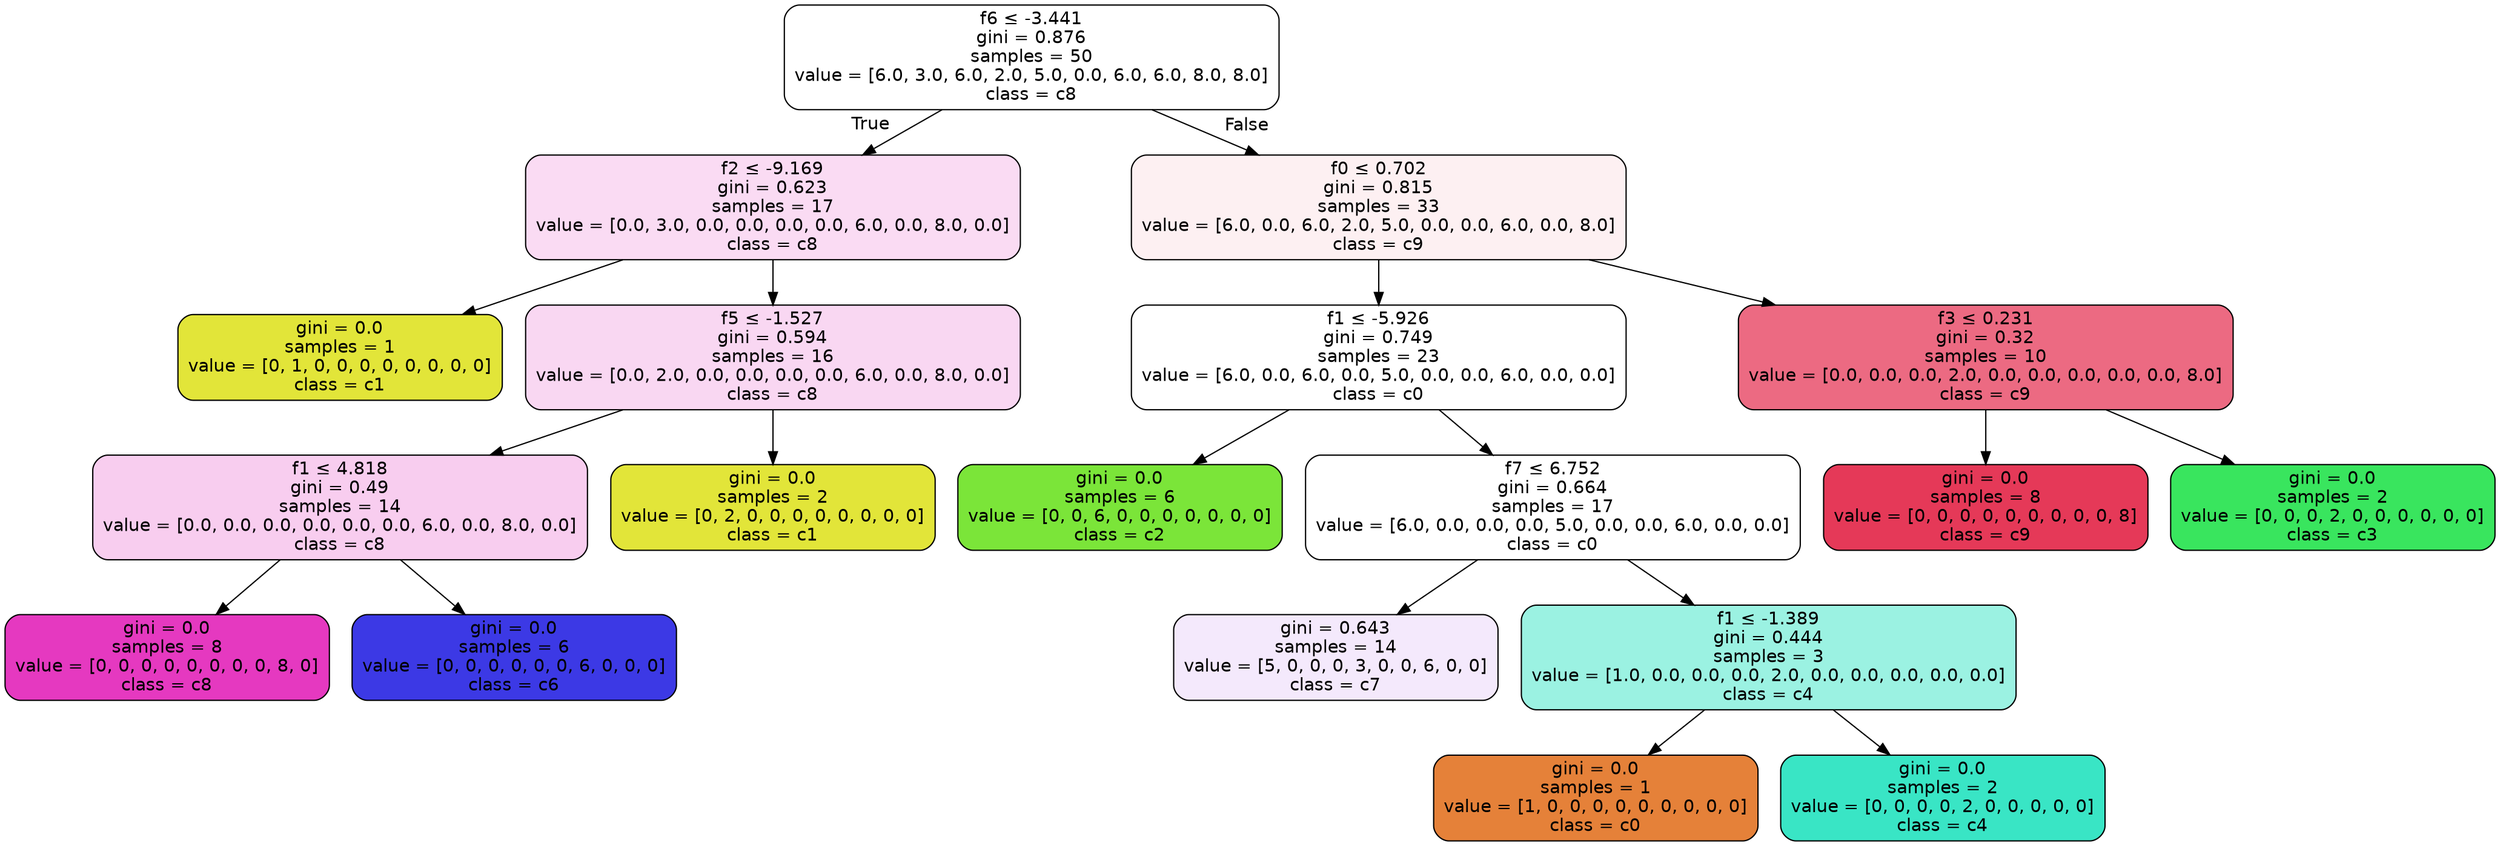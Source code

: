 digraph Tree {
node [shape=box, style="filled, rounded", color="black", fontname=helvetica] ;
edge [fontname=helvetica] ;
0 [label=<f6 &le; -3.441<br/>gini = 0.876<br/>samples = 50<br/>value = [6.0, 3.0, 6.0, 2.0, 5.0, 0.0, 6.0, 6.0, 8.0, 8.0]<br/>class = c8>, fillcolor="#e539c000"] ;
1 [label=<f2 &le; -9.169<br/>gini = 0.623<br/>samples = 17<br/>value = [0.0, 3.0, 0.0, 0.0, 0.0, 0.0, 6.0, 0.0, 8.0, 0.0]<br/>class = c8>, fillcolor="#e539c02e"] ;
0 -> 1 [labeldistance=2.5, labelangle=45, headlabel="True"] ;
7 [label=<gini = 0.0<br/>samples = 1<br/>value = [0, 1, 0, 0, 0, 0, 0, 0, 0, 0]<br/>class = c1>, fillcolor="#e2e539ff"] ;
1 -> 7 ;
2 [label=<f5 &le; -1.527<br/>gini = 0.594<br/>samples = 16<br/>value = [0.0, 2.0, 0.0, 0.0, 0.0, 0.0, 6.0, 0.0, 8.0, 0.0]<br/>class = c8>, fillcolor="#e539c033"] ;
1 -> 2 ;
3 [label=<f1 &le; 4.818<br/>gini = 0.49<br/>samples = 14<br/>value = [0.0, 0.0, 0.0, 0.0, 0.0, 0.0, 6.0, 0.0, 8.0, 0.0]<br/>class = c8>, fillcolor="#e539c040"] ;
2 -> 3 ;
4 [label=<gini = 0.0<br/>samples = 8<br/>value = [0, 0, 0, 0, 0, 0, 0, 0, 8, 0]<br/>class = c8>, fillcolor="#e539c0ff"] ;
3 -> 4 ;
5 [label=<gini = 0.0<br/>samples = 6<br/>value = [0, 0, 0, 0, 0, 0, 6, 0, 0, 0]<br/>class = c6>, fillcolor="#3c39e5ff"] ;
3 -> 5 ;
6 [label=<gini = 0.0<br/>samples = 2<br/>value = [0, 2, 0, 0, 0, 0, 0, 0, 0, 0]<br/>class = c1>, fillcolor="#e2e539ff"] ;
2 -> 6 ;
8 [label=<f0 &le; 0.702<br/>gini = 0.815<br/>samples = 33<br/>value = [6.0, 0.0, 6.0, 2.0, 5.0, 0.0, 0.0, 6.0, 0.0, 8.0]<br/>class = c9>, fillcolor="#e5395813"] ;
0 -> 8 [labeldistance=2.5, labelangle=-45, headlabel="False"] ;
9 [label=<f1 &le; -5.926<br/>gini = 0.749<br/>samples = 23<br/>value = [6.0, 0.0, 6.0, 0.0, 5.0, 0.0, 0.0, 6.0, 0.0, 0.0]<br/>class = c0>, fillcolor="#e5813900"] ;
8 -> 9 ;
10 [label=<gini = 0.0<br/>samples = 6<br/>value = [0, 0, 6, 0, 0, 0, 0, 0, 0, 0]<br/>class = c2>, fillcolor="#7be539ff"] ;
9 -> 10 ;
11 [label=<f7 &le; 6.752<br/>gini = 0.664<br/>samples = 17<br/>value = [6.0, 0.0, 0.0, 0.0, 5.0, 0.0, 0.0, 6.0, 0.0, 0.0]<br/>class = c0>, fillcolor="#e5813900"] ;
9 -> 11 ;
15 [label=<gini = 0.643<br/>samples = 14<br/>value = [5, 0, 0, 0, 3, 0, 0, 6, 0, 0]<br/>class = c7>, fillcolor="#a339e51c"] ;
11 -> 15 ;
12 [label=<f1 &le; -1.389<br/>gini = 0.444<br/>samples = 3<br/>value = [1.0, 0.0, 0.0, 0.0, 2.0, 0.0, 0.0, 0.0, 0.0, 0.0]<br/>class = c4>, fillcolor="#39e5c580"] ;
11 -> 12 ;
13 [label=<gini = 0.0<br/>samples = 1<br/>value = [1, 0, 0, 0, 0, 0, 0, 0, 0, 0]<br/>class = c0>, fillcolor="#e58139ff"] ;
12 -> 13 ;
14 [label=<gini = 0.0<br/>samples = 2<br/>value = [0, 0, 0, 0, 2, 0, 0, 0, 0, 0]<br/>class = c4>, fillcolor="#39e5c5ff"] ;
12 -> 14 ;
16 [label=<f3 &le; 0.231<br/>gini = 0.32<br/>samples = 10<br/>value = [0.0, 0.0, 0.0, 2.0, 0.0, 0.0, 0.0, 0.0, 0.0, 8.0]<br/>class = c9>, fillcolor="#e53958bf"] ;
8 -> 16 ;
17 [label=<gini = 0.0<br/>samples = 8<br/>value = [0, 0, 0, 0, 0, 0, 0, 0, 0, 8]<br/>class = c9>, fillcolor="#e53958ff"] ;
16 -> 17 ;
18 [label=<gini = 0.0<br/>samples = 2<br/>value = [0, 0, 0, 2, 0, 0, 0, 0, 0, 0]<br/>class = c3>, fillcolor="#39e55eff"] ;
16 -> 18 ;
}
